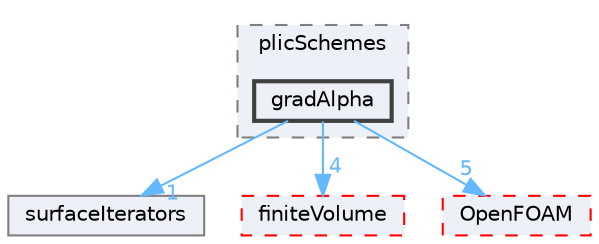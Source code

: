 digraph "src/transportModels/geometricVoF/reconstructionSchemes/plicSchemes/gradAlpha"
{
 // LATEX_PDF_SIZE
  bgcolor="transparent";
  edge [fontname=Helvetica,fontsize=10,labelfontname=Helvetica,labelfontsize=10];
  node [fontname=Helvetica,fontsize=10,shape=box,height=0.2,width=0.4];
  compound=true
  subgraph clusterdir_3ff52e6766574687dd414e3b22597720 {
    graph [ bgcolor="#edf0f7", pencolor="grey50", label="plicSchemes", fontname=Helvetica,fontsize=10 style="filled,dashed", URL="dir_3ff52e6766574687dd414e3b22597720.html",tooltip=""]
  dir_44e0cf5f8f72a9431e738ffec426ed8a [label="gradAlpha", fillcolor="#edf0f7", color="grey25", style="filled,bold", URL="dir_44e0cf5f8f72a9431e738ffec426ed8a.html",tooltip=""];
  }
  dir_66f166e792c2386ec4ffa9653f388b91 [label="surfaceIterators", fillcolor="#edf0f7", color="grey50", style="filled", URL="dir_66f166e792c2386ec4ffa9653f388b91.html",tooltip=""];
  dir_9bd15774b555cf7259a6fa18f99fe99b [label="finiteVolume", fillcolor="#edf0f7", color="red", style="filled,dashed", URL="dir_9bd15774b555cf7259a6fa18f99fe99b.html",tooltip=""];
  dir_c5473ff19b20e6ec4dfe5c310b3778a8 [label="OpenFOAM", fillcolor="#edf0f7", color="red", style="filled,dashed", URL="dir_c5473ff19b20e6ec4dfe5c310b3778a8.html",tooltip=""];
  dir_44e0cf5f8f72a9431e738ffec426ed8a->dir_66f166e792c2386ec4ffa9653f388b91 [headlabel="1", labeldistance=1.5 headhref="dir_001664_003851.html" href="dir_001664_003851.html" color="steelblue1" fontcolor="steelblue1"];
  dir_44e0cf5f8f72a9431e738ffec426ed8a->dir_9bd15774b555cf7259a6fa18f99fe99b [headlabel="4", labeldistance=1.5 headhref="dir_001664_001387.html" href="dir_001664_001387.html" color="steelblue1" fontcolor="steelblue1"];
  dir_44e0cf5f8f72a9431e738ffec426ed8a->dir_c5473ff19b20e6ec4dfe5c310b3778a8 [headlabel="5", labeldistance=1.5 headhref="dir_001664_002695.html" href="dir_001664_002695.html" color="steelblue1" fontcolor="steelblue1"];
}
